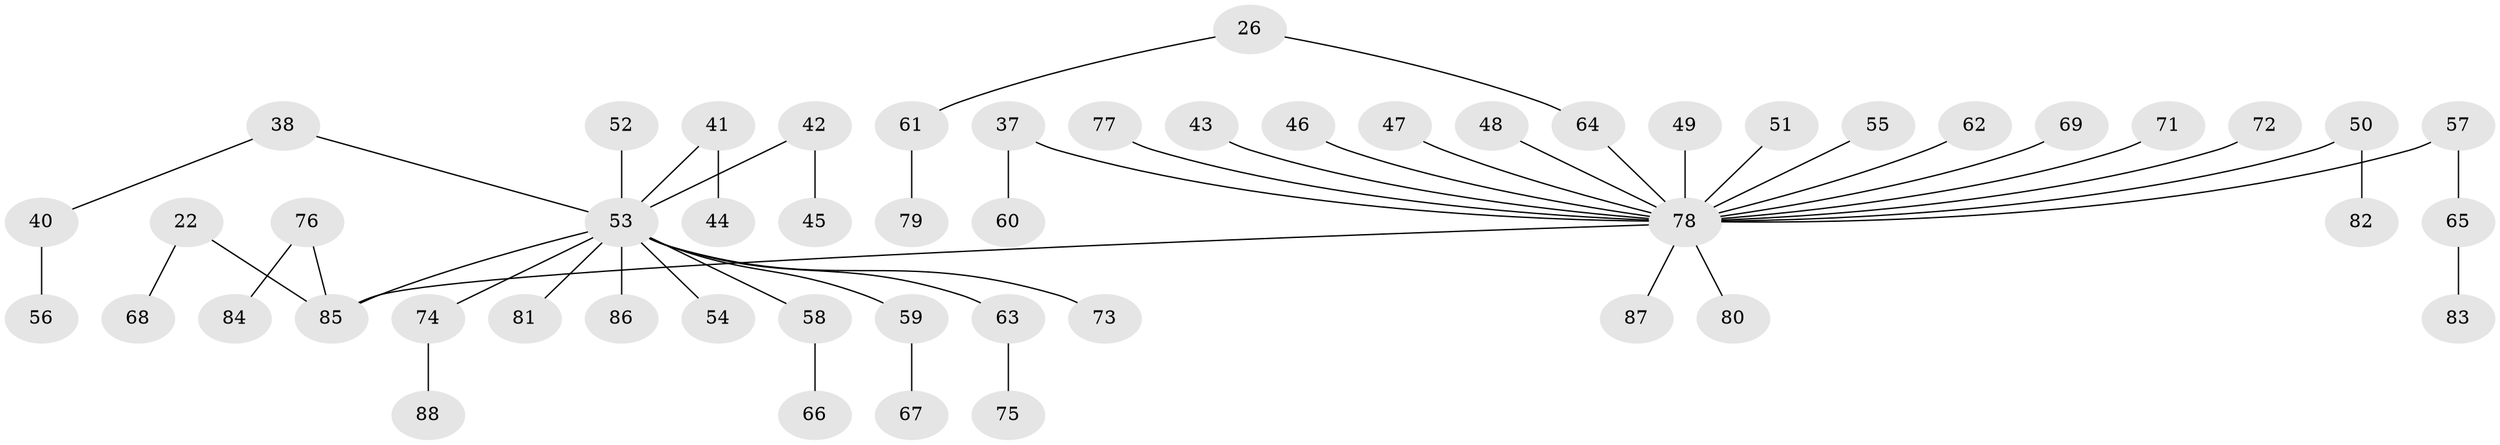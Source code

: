 // original degree distribution, {5: 0.011363636363636364, 3: 0.11363636363636363, 4: 0.07954545454545454, 6: 0.03409090909090909, 2: 0.29545454545454547, 1: 0.4659090909090909}
// Generated by graph-tools (version 1.1) at 2025/56/03/04/25 21:56:27]
// undirected, 52 vertices, 51 edges
graph export_dot {
graph [start="1"]
  node [color=gray90,style=filled];
  22;
  26;
  37;
  38;
  40;
  41;
  42;
  43;
  44;
  45;
  46;
  47;
  48;
  49;
  50 [super="+33+34"];
  51;
  52;
  53 [super="+1+6+24+25+31+29+39+27+35+36"];
  54;
  55;
  56;
  57;
  58;
  59;
  60;
  61;
  62;
  63;
  64 [super="+15"];
  65;
  66;
  67;
  68;
  69;
  71;
  72;
  73;
  74;
  75;
  76;
  77;
  78 [super="+30+70+19+21+32"];
  79;
  80;
  81;
  82;
  83;
  84;
  85 [super="+3"];
  86;
  87;
  88;
  22 -- 68;
  22 -- 85;
  26 -- 61;
  26 -- 64;
  37 -- 60;
  37 -- 78;
  38 -- 40;
  38 -- 53;
  40 -- 56;
  41 -- 44;
  41 -- 53;
  42 -- 45;
  42 -- 53;
  43 -- 78;
  46 -- 78;
  47 -- 78;
  48 -- 78;
  49 -- 78;
  50 -- 82;
  50 -- 78;
  51 -- 78;
  52 -- 53;
  53 -- 85;
  53 -- 74;
  53 -- 81;
  53 -- 59;
  53 -- 63;
  53 -- 54;
  53 -- 58;
  53 -- 73;
  53 -- 86;
  55 -- 78;
  57 -- 65;
  57 -- 78;
  58 -- 66;
  59 -- 67;
  61 -- 79;
  62 -- 78;
  63 -- 75;
  64 -- 78;
  65 -- 83;
  69 -- 78;
  71 -- 78;
  72 -- 78;
  74 -- 88;
  76 -- 84;
  76 -- 85;
  77 -- 78;
  78 -- 80;
  78 -- 85;
  78 -- 87;
}
